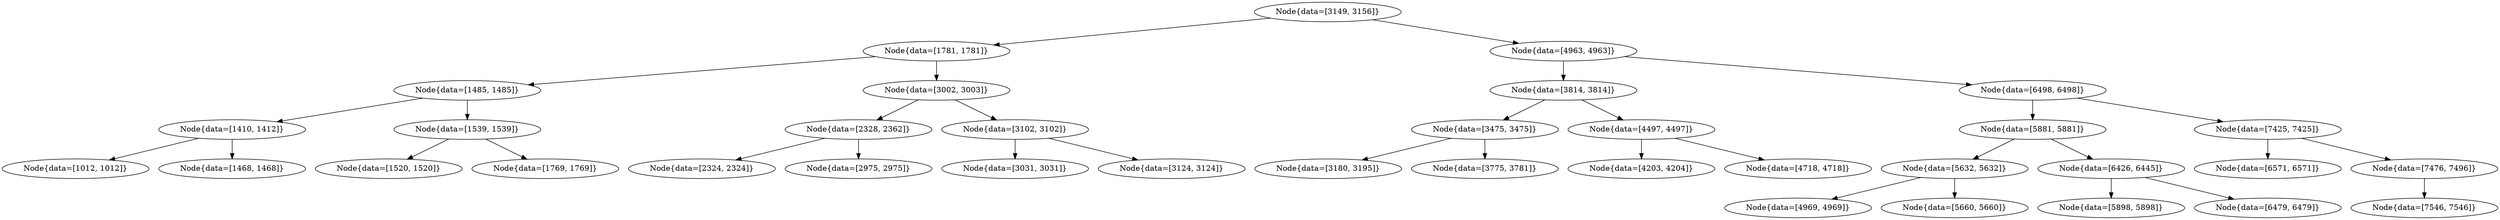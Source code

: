digraph G{
1716895182 [label="Node{data=[3149, 3156]}"]
1716895182 -> 1164772301
1164772301 [label="Node{data=[1781, 1781]}"]
1164772301 -> 242773374
242773374 [label="Node{data=[1485, 1485]}"]
242773374 -> 416024522
416024522 [label="Node{data=[1410, 1412]}"]
416024522 -> 1396466384
1396466384 [label="Node{data=[1012, 1012]}"]
416024522 -> 2120376337
2120376337 [label="Node{data=[1468, 1468]}"]
242773374 -> 859631934
859631934 [label="Node{data=[1539, 1539]}"]
859631934 -> 1261847236
1261847236 [label="Node{data=[1520, 1520]}"]
859631934 -> 2066514832
2066514832 [label="Node{data=[1769, 1769]}"]
1164772301 -> 379782668
379782668 [label="Node{data=[3002, 3003]}"]
379782668 -> 1111662823
1111662823 [label="Node{data=[2328, 2362]}"]
1111662823 -> 1000077833
1000077833 [label="Node{data=[2324, 2324]}"]
1111662823 -> 615829225
615829225 [label="Node{data=[2975, 2975]}"]
379782668 -> 715734805
715734805 [label="Node{data=[3102, 3102]}"]
715734805 -> 2101081919
2101081919 [label="Node{data=[3031, 3031]}"]
715734805 -> 429130019
429130019 [label="Node{data=[3124, 3124]}"]
1716895182 -> 466966398
466966398 [label="Node{data=[4963, 4963]}"]
466966398 -> 2020053638
2020053638 [label="Node{data=[3814, 3814]}"]
2020053638 -> 1514602682
1514602682 [label="Node{data=[3475, 3475]}"]
1514602682 -> 1675857864
1675857864 [label="Node{data=[3180, 3195]}"]
1514602682 -> 1379682925
1379682925 [label="Node{data=[3775, 3781]}"]
2020053638 -> 369819918
369819918 [label="Node{data=[4497, 4497]}"]
369819918 -> 1949012389
1949012389 [label="Node{data=[4203, 4204]}"]
369819918 -> 197774631
197774631 [label="Node{data=[4718, 4718]}"]
466966398 -> 999719185
999719185 [label="Node{data=[6498, 6498]}"]
999719185 -> 1977349148
1977349148 [label="Node{data=[5881, 5881]}"]
1977349148 -> 1565910459
1565910459 [label="Node{data=[5632, 5632]}"]
1565910459 -> 414235587
414235587 [label="Node{data=[4969, 4969]}"]
1565910459 -> 396439501
396439501 [label="Node{data=[5660, 5660]}"]
1977349148 -> 1030771249
1030771249 [label="Node{data=[6426, 6445]}"]
1030771249 -> 1341788185
1341788185 [label="Node{data=[5898, 5898]}"]
1030771249 -> 1376371846
1376371846 [label="Node{data=[6479, 6479]}"]
999719185 -> 1279809101
1279809101 [label="Node{data=[7425, 7425]}"]
1279809101 -> 1930851375
1930851375 [label="Node{data=[6571, 6571]}"]
1279809101 -> 1819531404
1819531404 [label="Node{data=[7476, 7496]}"]
1819531404 -> 1883376752
1883376752 [label="Node{data=[7546, 7546]}"]
}